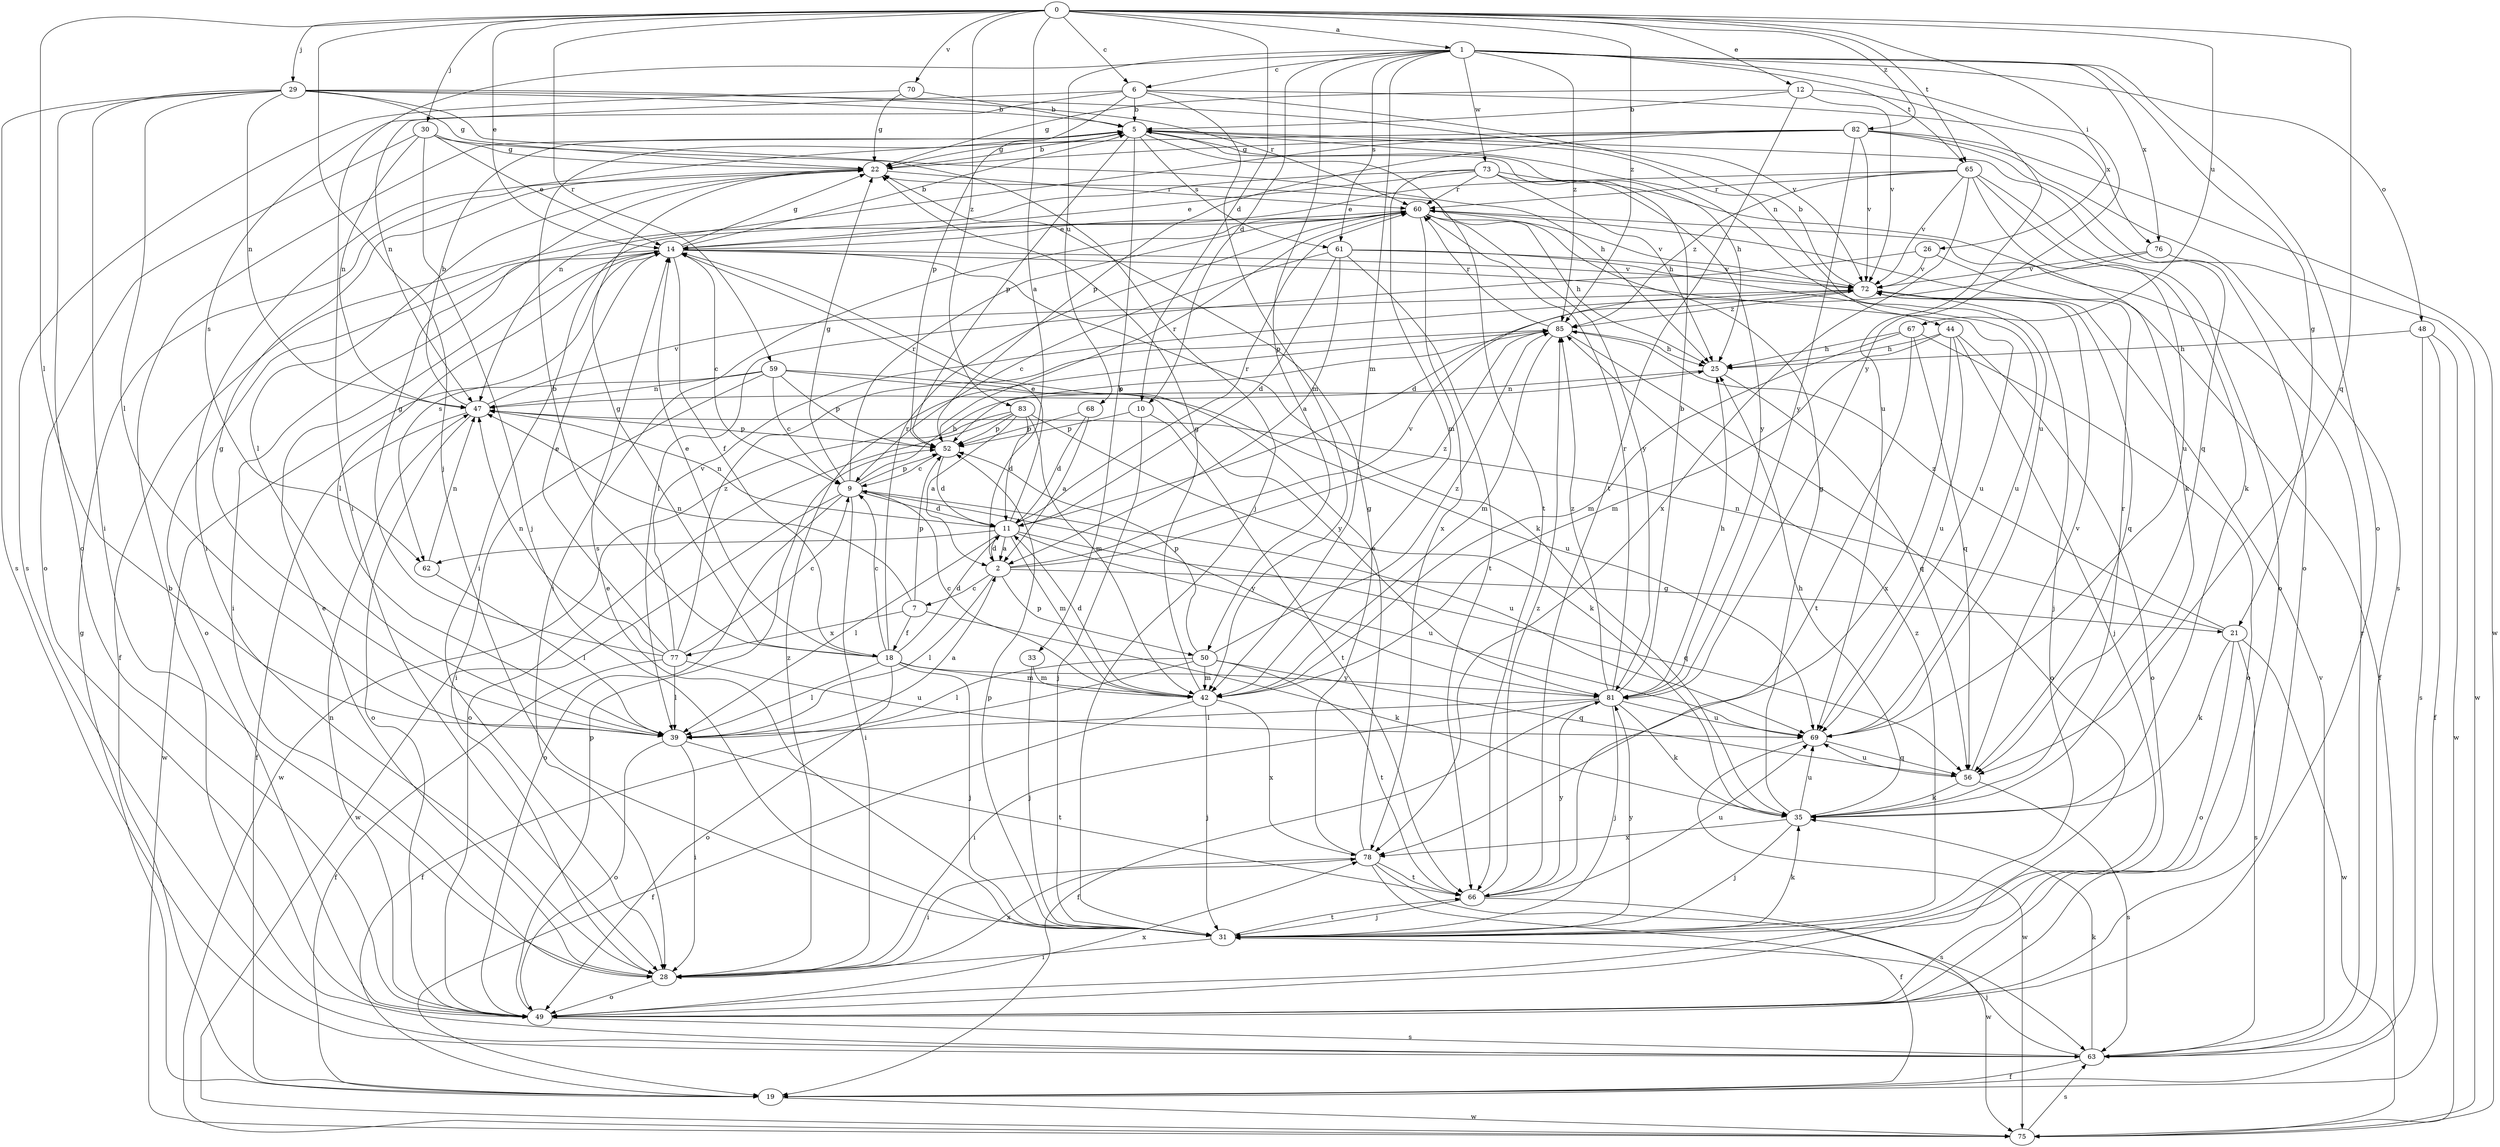 strict digraph  {
0;
1;
2;
5;
6;
7;
9;
10;
11;
12;
14;
18;
19;
21;
22;
25;
26;
28;
29;
30;
31;
33;
35;
39;
42;
44;
47;
48;
49;
50;
52;
56;
59;
60;
61;
62;
63;
65;
66;
67;
68;
69;
70;
72;
73;
75;
76;
77;
78;
81;
82;
83;
85;
0 -> 1  [label=a];
0 -> 2  [label=a];
0 -> 6  [label=c];
0 -> 10  [label=d];
0 -> 12  [label=e];
0 -> 14  [label=e];
0 -> 26  [label=i];
0 -> 29  [label=j];
0 -> 30  [label=j];
0 -> 31  [label=j];
0 -> 39  [label=l];
0 -> 56  [label=q];
0 -> 59  [label=r];
0 -> 65  [label=t];
0 -> 67  [label=u];
0 -> 70  [label=v];
0 -> 82  [label=z];
0 -> 83  [label=z];
0 -> 85  [label=z];
1 -> 6  [label=c];
1 -> 10  [label=d];
1 -> 21  [label=g];
1 -> 28  [label=i];
1 -> 42  [label=m];
1 -> 48  [label=o];
1 -> 49  [label=o];
1 -> 50  [label=p];
1 -> 61  [label=s];
1 -> 65  [label=t];
1 -> 68  [label=u];
1 -> 73  [label=w];
1 -> 76  [label=x];
1 -> 81  [label=y];
1 -> 85  [label=z];
2 -> 7  [label=c];
2 -> 11  [label=d];
2 -> 21  [label=g];
2 -> 39  [label=l];
2 -> 50  [label=p];
2 -> 72  [label=v];
2 -> 85  [label=z];
5 -> 22  [label=g];
5 -> 25  [label=h];
5 -> 33  [label=k];
5 -> 52  [label=p];
5 -> 56  [label=q];
5 -> 61  [label=s];
5 -> 66  [label=t];
5 -> 69  [label=u];
6 -> 5  [label=b];
6 -> 42  [label=m];
6 -> 44  [label=n];
6 -> 47  [label=n];
6 -> 52  [label=p];
6 -> 62  [label=s];
6 -> 76  [label=x];
7 -> 18  [label=f];
7 -> 35  [label=k];
7 -> 47  [label=n];
7 -> 52  [label=p];
7 -> 77  [label=x];
9 -> 11  [label=d];
9 -> 22  [label=g];
9 -> 25  [label=h];
9 -> 28  [label=i];
9 -> 49  [label=o];
9 -> 52  [label=p];
9 -> 60  [label=r];
9 -> 69  [label=u];
9 -> 75  [label=w];
9 -> 81  [label=y];
10 -> 31  [label=j];
10 -> 52  [label=p];
10 -> 66  [label=t];
11 -> 2  [label=a];
11 -> 14  [label=e];
11 -> 39  [label=l];
11 -> 42  [label=m];
11 -> 47  [label=n];
11 -> 56  [label=q];
11 -> 60  [label=r];
11 -> 62  [label=s];
11 -> 69  [label=u];
12 -> 5  [label=b];
12 -> 22  [label=g];
12 -> 66  [label=t];
12 -> 69  [label=u];
12 -> 72  [label=v];
14 -> 5  [label=b];
14 -> 9  [label=c];
14 -> 18  [label=f];
14 -> 22  [label=g];
14 -> 28  [label=i];
14 -> 35  [label=k];
14 -> 39  [label=l];
14 -> 49  [label=o];
14 -> 62  [label=s];
14 -> 69  [label=u];
14 -> 72  [label=v];
18 -> 5  [label=b];
18 -> 9  [label=c];
18 -> 11  [label=d];
18 -> 14  [label=e];
18 -> 22  [label=g];
18 -> 31  [label=j];
18 -> 39  [label=l];
18 -> 42  [label=m];
18 -> 49  [label=o];
18 -> 60  [label=r];
18 -> 81  [label=y];
19 -> 22  [label=g];
19 -> 75  [label=w];
21 -> 35  [label=k];
21 -> 47  [label=n];
21 -> 49  [label=o];
21 -> 63  [label=s];
21 -> 75  [label=w];
21 -> 85  [label=z];
22 -> 5  [label=b];
22 -> 39  [label=l];
22 -> 60  [label=r];
25 -> 47  [label=n];
25 -> 56  [label=q];
26 -> 19  [label=f];
26 -> 39  [label=l];
26 -> 72  [label=v];
28 -> 14  [label=e];
28 -> 49  [label=o];
28 -> 78  [label=x];
28 -> 85  [label=z];
29 -> 5  [label=b];
29 -> 22  [label=g];
29 -> 28  [label=i];
29 -> 31  [label=j];
29 -> 39  [label=l];
29 -> 47  [label=n];
29 -> 49  [label=o];
29 -> 60  [label=r];
29 -> 63  [label=s];
29 -> 72  [label=v];
30 -> 14  [label=e];
30 -> 22  [label=g];
30 -> 25  [label=h];
30 -> 31  [label=j];
30 -> 47  [label=n];
30 -> 49  [label=o];
31 -> 14  [label=e];
31 -> 28  [label=i];
31 -> 35  [label=k];
31 -> 52  [label=p];
31 -> 66  [label=t];
31 -> 81  [label=y];
31 -> 85  [label=z];
33 -> 31  [label=j];
33 -> 42  [label=m];
35 -> 22  [label=g];
35 -> 25  [label=h];
35 -> 31  [label=j];
35 -> 60  [label=r];
35 -> 69  [label=u];
35 -> 78  [label=x];
39 -> 2  [label=a];
39 -> 22  [label=g];
39 -> 28  [label=i];
39 -> 49  [label=o];
39 -> 66  [label=t];
42 -> 9  [label=c];
42 -> 11  [label=d];
42 -> 19  [label=f];
42 -> 22  [label=g];
42 -> 31  [label=j];
42 -> 78  [label=x];
44 -> 25  [label=h];
44 -> 31  [label=j];
44 -> 42  [label=m];
44 -> 49  [label=o];
44 -> 69  [label=u];
44 -> 78  [label=x];
47 -> 5  [label=b];
47 -> 19  [label=f];
47 -> 49  [label=o];
47 -> 52  [label=p];
47 -> 72  [label=v];
48 -> 19  [label=f];
48 -> 25  [label=h];
48 -> 63  [label=s];
48 -> 75  [label=w];
49 -> 47  [label=n];
49 -> 52  [label=p];
49 -> 63  [label=s];
49 -> 78  [label=x];
50 -> 19  [label=f];
50 -> 39  [label=l];
50 -> 42  [label=m];
50 -> 52  [label=p];
50 -> 56  [label=q];
50 -> 66  [label=t];
50 -> 85  [label=z];
52 -> 9  [label=c];
52 -> 11  [label=d];
52 -> 60  [label=r];
56 -> 35  [label=k];
56 -> 63  [label=s];
56 -> 69  [label=u];
56 -> 72  [label=v];
59 -> 9  [label=c];
59 -> 28  [label=i];
59 -> 47  [label=n];
59 -> 52  [label=p];
59 -> 69  [label=u];
59 -> 75  [label=w];
59 -> 81  [label=y];
60 -> 14  [label=e];
60 -> 19  [label=f];
60 -> 25  [label=h];
60 -> 28  [label=i];
60 -> 72  [label=v];
60 -> 78  [label=x];
60 -> 81  [label=y];
61 -> 2  [label=a];
61 -> 9  [label=c];
61 -> 11  [label=d];
61 -> 66  [label=t];
61 -> 69  [label=u];
61 -> 72  [label=v];
62 -> 39  [label=l];
62 -> 47  [label=n];
63 -> 5  [label=b];
63 -> 19  [label=f];
63 -> 31  [label=j];
63 -> 35  [label=k];
63 -> 60  [label=r];
63 -> 72  [label=v];
65 -> 14  [label=e];
65 -> 35  [label=k];
65 -> 49  [label=o];
65 -> 60  [label=r];
65 -> 69  [label=u];
65 -> 72  [label=v];
65 -> 78  [label=x];
65 -> 85  [label=z];
66 -> 31  [label=j];
66 -> 69  [label=u];
66 -> 75  [label=w];
66 -> 81  [label=y];
66 -> 85  [label=z];
67 -> 25  [label=h];
67 -> 42  [label=m];
67 -> 49  [label=o];
67 -> 56  [label=q];
67 -> 66  [label=t];
68 -> 2  [label=a];
68 -> 11  [label=d];
68 -> 52  [label=p];
69 -> 56  [label=q];
69 -> 75  [label=w];
70 -> 5  [label=b];
70 -> 22  [label=g];
70 -> 63  [label=s];
72 -> 5  [label=b];
72 -> 31  [label=j];
72 -> 56  [label=q];
72 -> 85  [label=z];
73 -> 14  [label=e];
73 -> 25  [label=h];
73 -> 28  [label=i];
73 -> 35  [label=k];
73 -> 42  [label=m];
73 -> 60  [label=r];
73 -> 81  [label=y];
75 -> 63  [label=s];
76 -> 11  [label=d];
76 -> 72  [label=v];
76 -> 75  [label=w];
77 -> 9  [label=c];
77 -> 14  [label=e];
77 -> 19  [label=f];
77 -> 22  [label=g];
77 -> 39  [label=l];
77 -> 47  [label=n];
77 -> 69  [label=u];
77 -> 72  [label=v];
77 -> 85  [label=z];
78 -> 14  [label=e];
78 -> 19  [label=f];
78 -> 22  [label=g];
78 -> 28  [label=i];
78 -> 63  [label=s];
78 -> 66  [label=t];
81 -> 5  [label=b];
81 -> 19  [label=f];
81 -> 25  [label=h];
81 -> 28  [label=i];
81 -> 31  [label=j];
81 -> 35  [label=k];
81 -> 39  [label=l];
81 -> 60  [label=r];
81 -> 69  [label=u];
81 -> 85  [label=z];
82 -> 22  [label=g];
82 -> 28  [label=i];
82 -> 47  [label=n];
82 -> 49  [label=o];
82 -> 52  [label=p];
82 -> 63  [label=s];
82 -> 72  [label=v];
82 -> 75  [label=w];
82 -> 81  [label=y];
83 -> 2  [label=a];
83 -> 11  [label=d];
83 -> 35  [label=k];
83 -> 42  [label=m];
83 -> 49  [label=o];
83 -> 52  [label=p];
83 -> 75  [label=w];
85 -> 25  [label=h];
85 -> 42  [label=m];
85 -> 49  [label=o];
85 -> 52  [label=p];
85 -> 60  [label=r];
}
